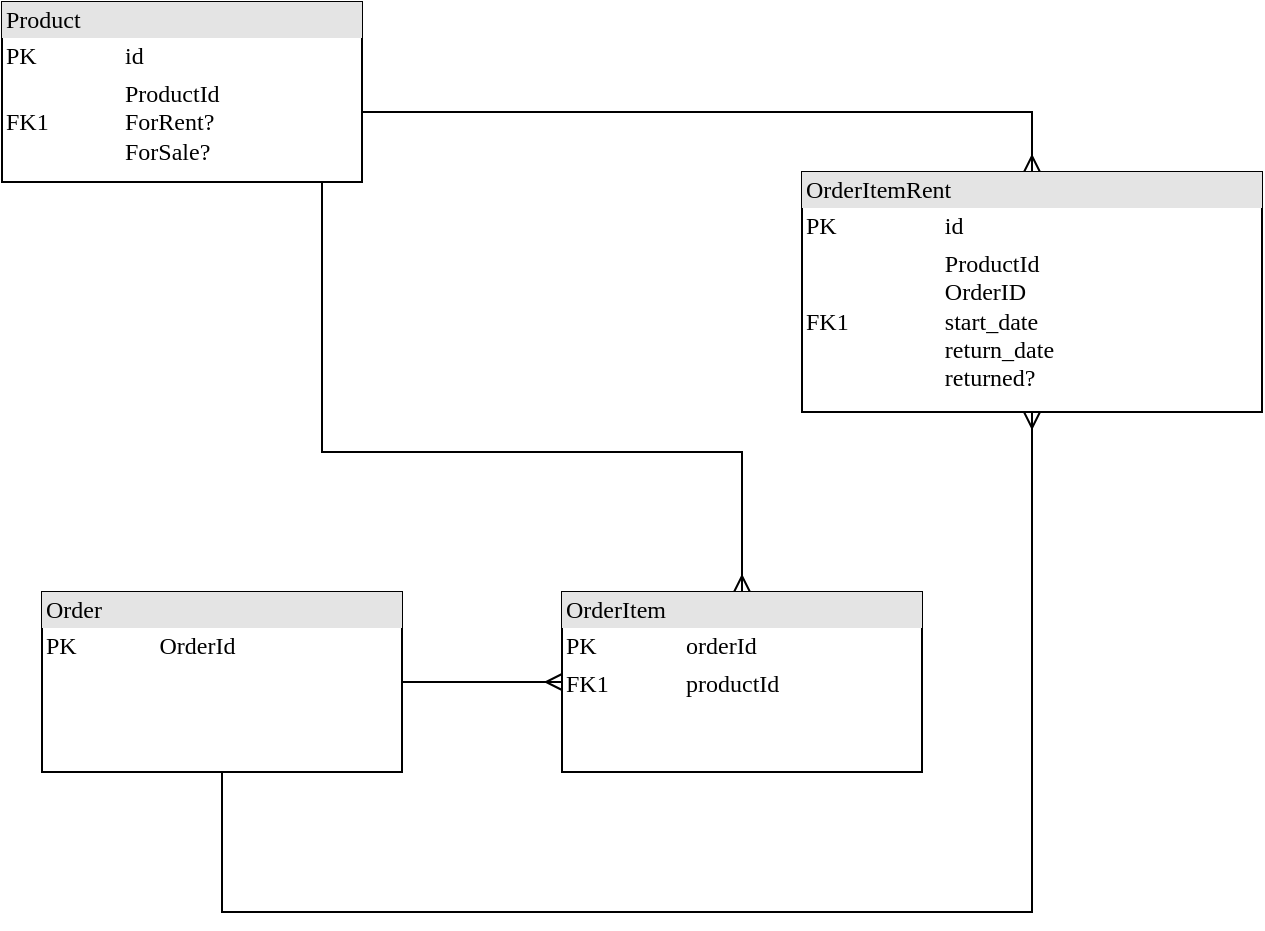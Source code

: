 <mxfile version="12.1.3" pages="1"><diagram id="zKXwv_V5gEd8iflc2ohz" name="Page-1"><mxGraphModel dx="1004" dy="883" grid="1" gridSize="10" guides="1" tooltips="1" connect="1" arrows="1" fold="1" page="1" pageScale="1" pageWidth="850" pageHeight="1100" math="0" shadow="0"><root><mxCell id="0"/><mxCell id="1" parent="0"/><mxCell id="533UQizPULd_mGbw_z4q-1" style="edgeStyle=orthogonalEdgeStyle;rounded=0;orthogonalLoop=1;jettySize=auto;html=1;endArrow=ERmany;endFill=0;" edge="1" parent="1" source="533UQizPULd_mGbw_z4q-4" target="533UQizPULd_mGbw_z4q-10"><mxGeometry relative="1" as="geometry"><Array as="points"><mxPoint x="530" y="550"/><mxPoint x="740" y="550"/></Array></mxGeometry></mxCell><mxCell id="533UQizPULd_mGbw_z4q-2" value="" style="edgeStyle=orthogonalEdgeStyle;rounded=0;orthogonalLoop=1;jettySize=auto;html=1;endArrow=ERmany;endFill=0;" edge="1" parent="1" source="533UQizPULd_mGbw_z4q-4" target="533UQizPULd_mGbw_z4q-5"><mxGeometry relative="1" as="geometry"><Array as="points"><mxPoint x="885" y="380"/></Array></mxGeometry></mxCell><mxCell id="533UQizPULd_mGbw_z4q-4" value="&lt;div style=&quot;box-sizing: border-box ; width: 100% ; background: #e4e4e4 ; padding: 2px&quot;&gt;Product&lt;/div&gt;&lt;table style=&quot;width: 100% ; font-size: 1em&quot; cellpadding=&quot;2&quot; cellspacing=&quot;0&quot;&gt;&lt;tbody&gt;&lt;tr&gt;&lt;td&gt;PK&lt;/td&gt;&lt;td&gt;id&lt;/td&gt;&lt;/tr&gt;&lt;tr&gt;&lt;td&gt;FK1&lt;/td&gt;&lt;td&gt;ProductId&lt;br&gt;ForRent?&lt;br&gt;ForSale?&lt;/td&gt;&lt;/tr&gt;&lt;tr&gt;&lt;td&gt;&lt;/td&gt;&lt;td&gt;&lt;br&gt;&lt;/td&gt;&lt;/tr&gt;&lt;/tbody&gt;&lt;/table&gt;" style="verticalAlign=top;align=left;overflow=fill;html=1;rounded=0;shadow=0;comic=0;labelBackgroundColor=none;strokeColor=#000000;strokeWidth=1;fillColor=#ffffff;fontFamily=Verdana;fontSize=12;fontColor=#000000;" vertex="1" parent="1"><mxGeometry x="370" y="325" width="180" height="90" as="geometry"/></mxCell><mxCell id="533UQizPULd_mGbw_z4q-5" value="&lt;div style=&quot;box-sizing: border-box ; width: 100% ; background: #e4e4e4 ; padding: 2px&quot;&gt;OrderItemRent&lt;/div&gt;&lt;table style=&quot;width: 100% ; font-size: 1em&quot; cellpadding=&quot;2&quot; cellspacing=&quot;0&quot;&gt;&lt;tbody&gt;&lt;tr&gt;&lt;td&gt;PK&lt;/td&gt;&lt;td&gt;id&lt;/td&gt;&lt;/tr&gt;&lt;tr&gt;&lt;td&gt;FK1&lt;/td&gt;&lt;td&gt;ProductId&lt;br&gt;OrderID&lt;br&gt;start_date&lt;br&gt;return_date&lt;br&gt;returned?&lt;/td&gt;&lt;/tr&gt;&lt;tr&gt;&lt;td&gt;&lt;/td&gt;&lt;td&gt;&lt;br&gt;&lt;/td&gt;&lt;/tr&gt;&lt;/tbody&gt;&lt;/table&gt;" style="verticalAlign=top;align=left;overflow=fill;html=1;rounded=0;shadow=0;comic=0;labelBackgroundColor=none;strokeColor=#000000;strokeWidth=1;fillColor=#ffffff;fontFamily=Verdana;fontSize=12;fontColor=#000000;" vertex="1" parent="1"><mxGeometry x="770" y="410" width="230" height="120" as="geometry"/></mxCell><mxCell id="533UQizPULd_mGbw_z4q-7" style="edgeStyle=orthogonalEdgeStyle;rounded=0;orthogonalLoop=1;jettySize=auto;html=1;exitX=1;exitY=0.5;exitDx=0;exitDy=0;entryX=0;entryY=0.5;entryDx=0;entryDy=0;endArrow=ERmany;endFill=0;" edge="1" parent="1" source="533UQizPULd_mGbw_z4q-9" target="533UQizPULd_mGbw_z4q-10"><mxGeometry relative="1" as="geometry"/></mxCell><mxCell id="533UQizPULd_mGbw_z4q-8" value="" style="edgeStyle=orthogonalEdgeStyle;rounded=0;orthogonalLoop=1;jettySize=auto;html=1;endArrow=ERmany;endFill=0;entryX=0.5;entryY=1;entryDx=0;entryDy=0;" edge="1" parent="1" source="533UQizPULd_mGbw_z4q-9" target="533UQizPULd_mGbw_z4q-5"><mxGeometry relative="1" as="geometry"><mxPoint x="920" y="770" as="targetPoint"/><Array as="points"><mxPoint x="480" y="780"/><mxPoint x="885" y="780"/></Array></mxGeometry></mxCell><mxCell id="533UQizPULd_mGbw_z4q-9" value="&lt;div style=&quot;box-sizing: border-box ; width: 100% ; background: #e4e4e4 ; padding: 2px&quot;&gt;Order&lt;/div&gt;&lt;table style=&quot;width: 100% ; font-size: 1em&quot; cellpadding=&quot;2&quot; cellspacing=&quot;0&quot;&gt;&lt;tbody&gt;&lt;tr&gt;&lt;td&gt;PK&lt;/td&gt;&lt;td&gt;OrderId&lt;/td&gt;&lt;/tr&gt;&lt;tr&gt;&lt;td&gt;&lt;br&gt;&lt;/td&gt;&lt;td&gt;&lt;br&gt;&lt;/td&gt;&lt;/tr&gt;&lt;tr&gt;&lt;td&gt;&lt;/td&gt;&lt;td&gt;&lt;br&gt;&lt;/td&gt;&lt;/tr&gt;&lt;/tbody&gt;&lt;/table&gt;" style="verticalAlign=top;align=left;overflow=fill;html=1;rounded=0;shadow=0;comic=0;labelBackgroundColor=none;strokeColor=#000000;strokeWidth=1;fillColor=#ffffff;fontFamily=Verdana;fontSize=12;fontColor=#000000;" vertex="1" parent="1"><mxGeometry x="390" y="620" width="180" height="90" as="geometry"/></mxCell><mxCell id="533UQizPULd_mGbw_z4q-10" value="&lt;div style=&quot;box-sizing: border-box ; width: 100% ; background: #e4e4e4 ; padding: 2px&quot;&gt;OrderItem&lt;/div&gt;&lt;table style=&quot;width: 100% ; font-size: 1em&quot; cellpadding=&quot;2&quot; cellspacing=&quot;0&quot;&gt;&lt;tbody&gt;&lt;tr&gt;&lt;td&gt;PK&lt;/td&gt;&lt;td&gt;orderId&lt;/td&gt;&lt;/tr&gt;&lt;tr&gt;&lt;td&gt;FK1&lt;/td&gt;&lt;td&gt;productId&lt;/td&gt;&lt;/tr&gt;&lt;tr&gt;&lt;td&gt;&lt;/td&gt;&lt;td&gt;&lt;br&gt;&lt;/td&gt;&lt;/tr&gt;&lt;/tbody&gt;&lt;/table&gt;" style="verticalAlign=top;align=left;overflow=fill;html=1;rounded=0;shadow=0;comic=0;labelBackgroundColor=none;strokeColor=#000000;strokeWidth=1;fillColor=#ffffff;fontFamily=Verdana;fontSize=12;fontColor=#000000;" vertex="1" parent="1"><mxGeometry x="650" y="620" width="180" height="90" as="geometry"/></mxCell></root></mxGraphModel></diagram></mxfile>